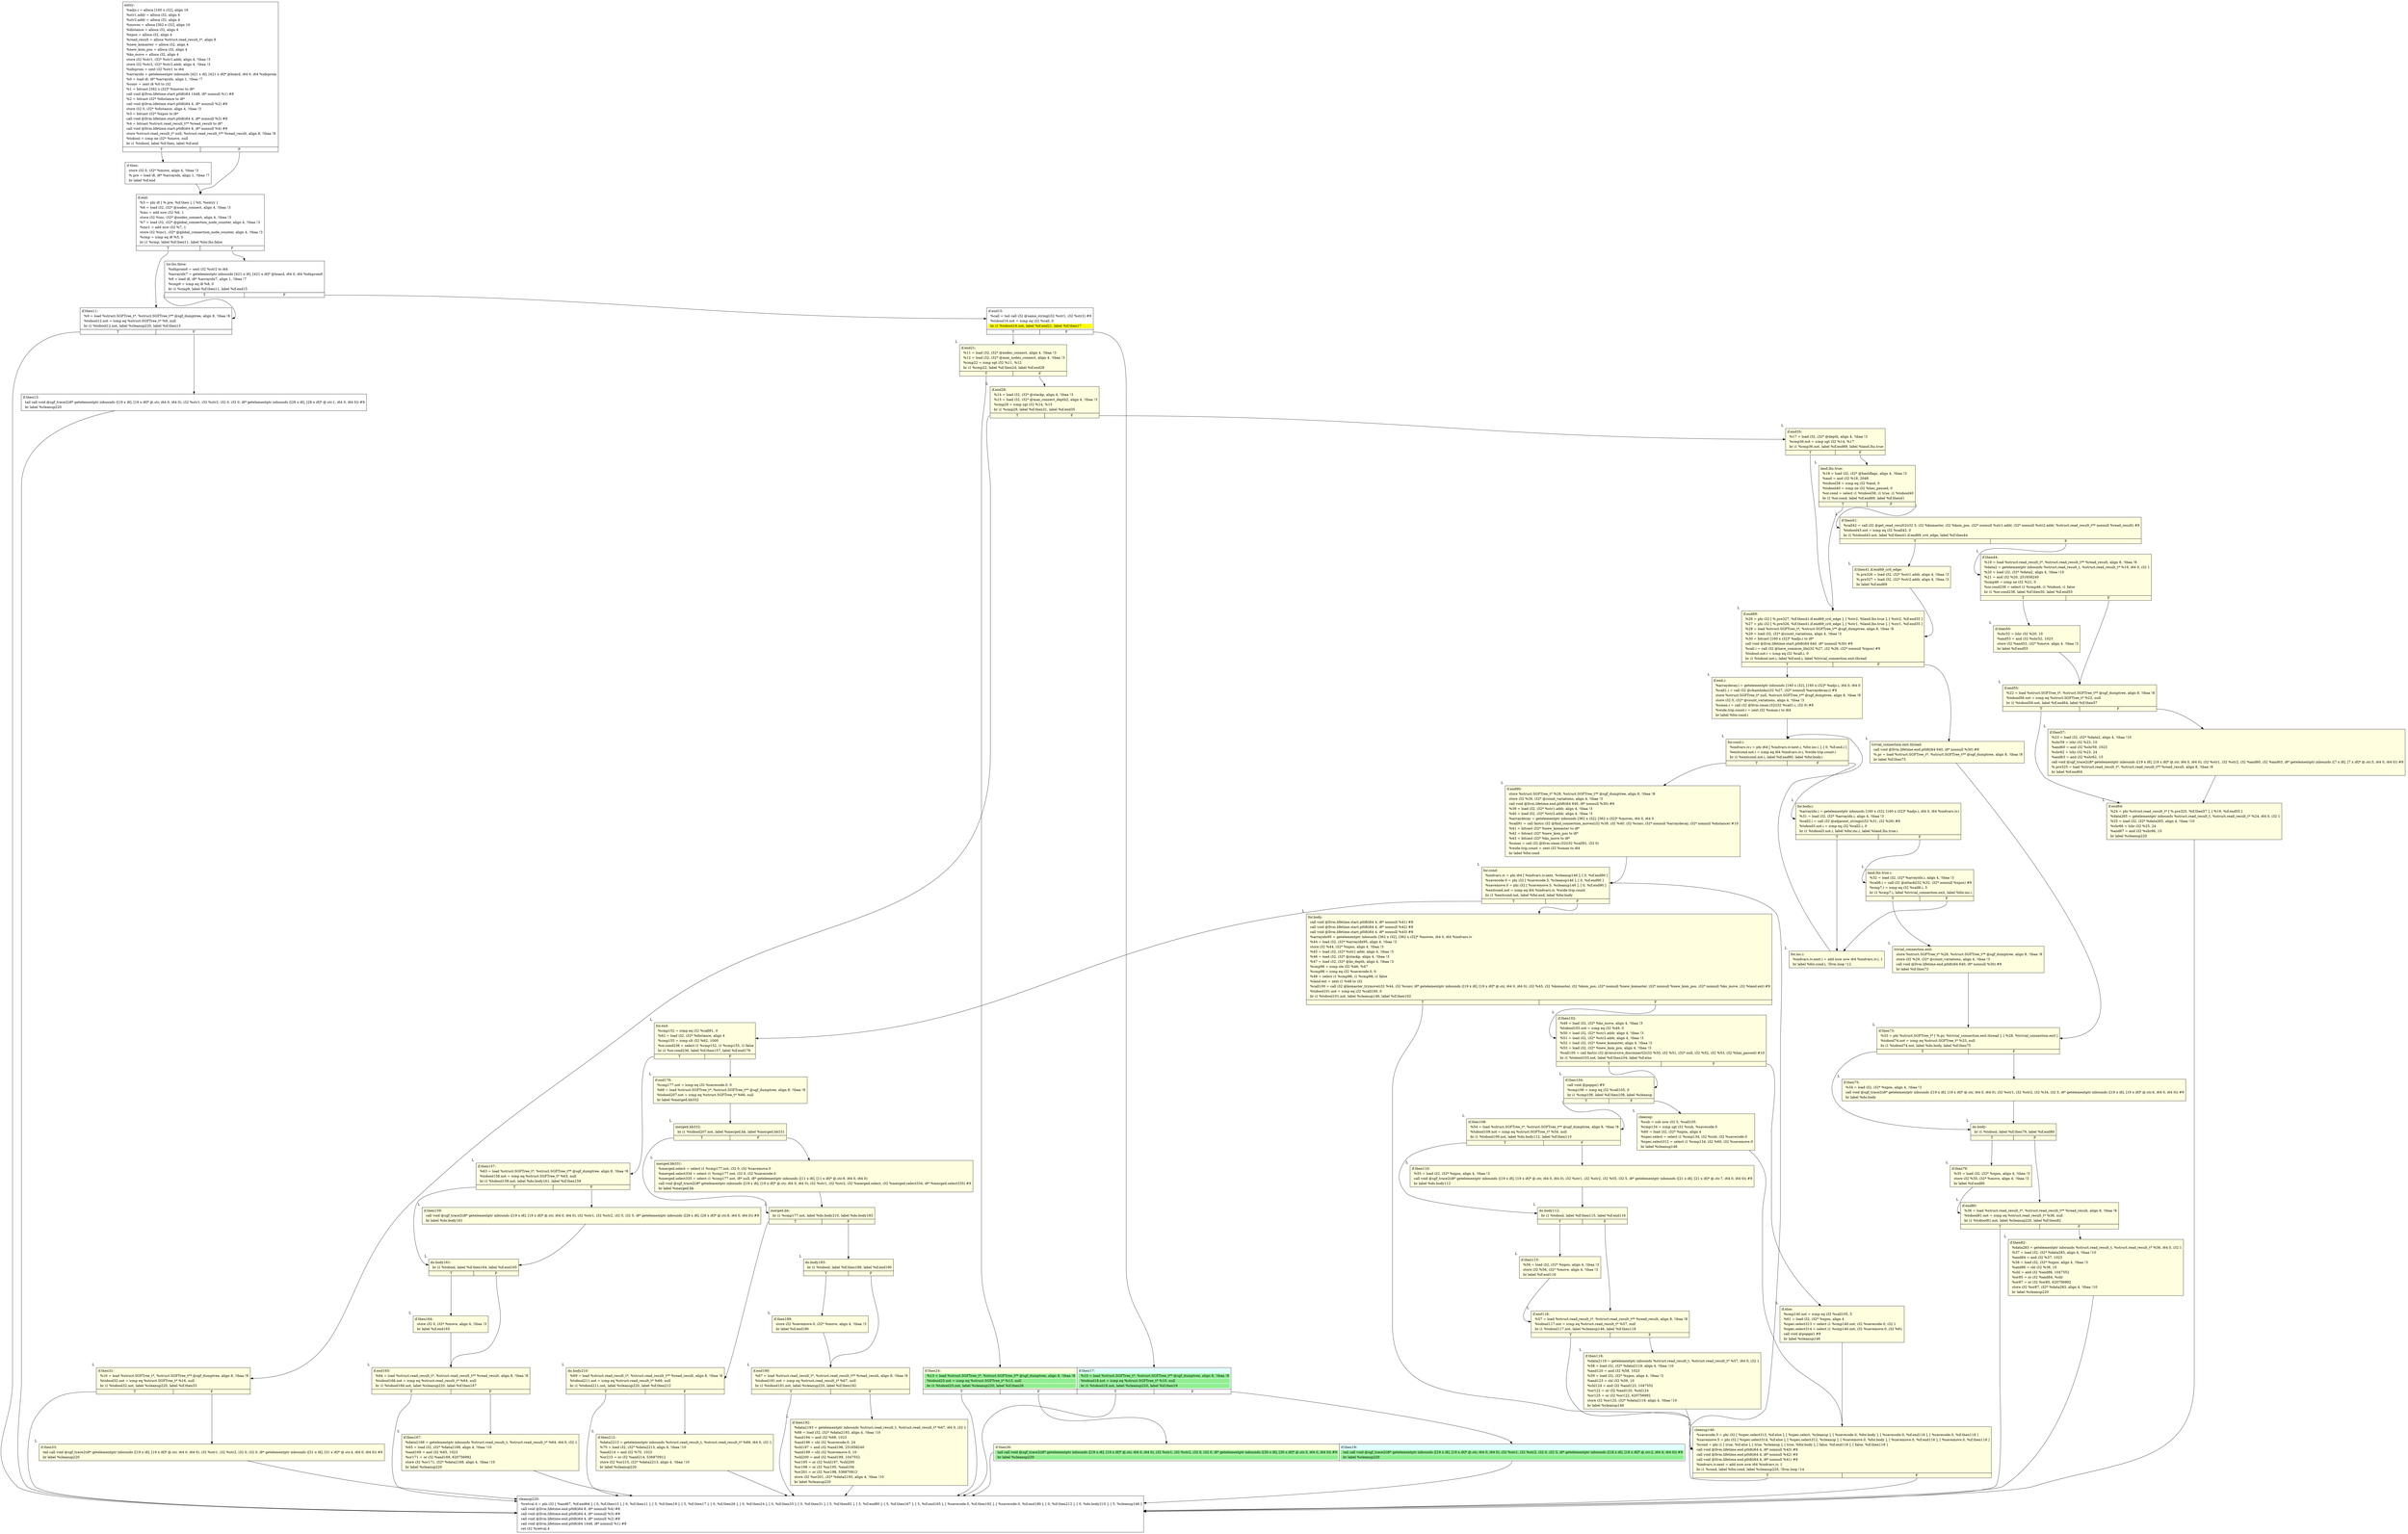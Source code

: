 digraph {
m_bb0 [shape = none, label  = <<table border="0" cellspacing="0">
<tr><td port="f1" border="1" colspan="2"><table bgcolor="LightYellow" border="0">
<tr><td align="left">if.then24:</td></tr>
<tr><td bgcolor="lightgreen" align="left">  %13 = load %struct.SGFTree_t*, %struct.SGFTree_t** @sgf_dumptree, align 8, !tbaa !8</td></tr>
<tr><td bgcolor="lightgreen" align="left">  %tobool25.not = icmp eq %struct.SGFTree_t* %13, null</td></tr>
<tr><td bgcolor="lightgreen" align="left">  br i1 %tobool25.not, label %cleanup220, label %if.then26</td></tr>
</table>
</td>
<td port="f2" border="1" colspan="2"><table bgcolor="LightCyan" border="0">
<tr><td align="left">if.then17:</td></tr>
<tr><td bgcolor="lightgreen" align="left">  %10 = load %struct.SGFTree_t*, %struct.SGFTree_t** @sgf_dumptree, align 8, !tbaa !8</td></tr>
<tr><td bgcolor="lightgreen" align="left">  %tobool18.not = icmp eq %struct.SGFTree_t* %10, null</td></tr>
<tr><td bgcolor="lightgreen" align="left">  br i1 %tobool18.not, label %cleanup220, label %if.then19</td></tr>
</table>
</td></tr>
<tr><td border="1" port="f1T">T</td><td border="1" port="f1F">F</td>
<td border="1" port="f2T">T</td><td border="1" port="f2F">F</td>
</tr>
</table>> ]
m_bb1 [shape = none, label  = <<table border="0" cellspacing="0">
<tr><td port="f1" border="1" colspan="2"><table bgcolor="LightYellow" border="0">
<tr><td align="left">if.then26:</td></tr>
<tr><td bgcolor="lightgreen" align="left">  tail call void @sgf_trace2(i8* getelementptr inbounds ([19 x i8], [19 x i8]* @.str, i64 0, i64 0), i32 %str1, i32 %str2, i32 0, i32 0, i8* getelementptr inbounds ([30 x i8], [30 x i8]* @.str.3, i64 0, i64 0)) #9</td></tr>
<tr><td bgcolor="lightgreen" align="left">  br label %cleanup220</td></tr>
</table>
</td>
<td port="f2" border="1" colspan="2"><table bgcolor="LightCyan" border="0">
<tr><td align="left">if.then19:</td></tr>
<tr><td bgcolor="lightgreen" align="left">  tail call void @sgf_trace2(i8* getelementptr inbounds ([19 x i8], [19 x i8]* @.str, i64 0, i64 0), i32 %str1, i32 %str2, i32 0, i32 5, i8* getelementptr inbounds ([18 x i8], [18 x i8]* @.str.2, i64 0, i64 0)) #9</td></tr>
<tr><td bgcolor="lightgreen" align="left">  br label %cleanup220</td></tr>
</table>
</td></tr>
</table>> ]
f_bb0 [shape = none, label  = <<table  border="0" cellspacing="0">
<tr><td port="f" border="1" colspan="2"><table border="0">
<tr><td align="left">entry:</td></tr>
<tr><td align="left">  %adjs.i = alloca [160 x i32], align 16</td></tr>
<tr><td align="left">  %str1.addr = alloca i32, align 4</td></tr>
<tr><td align="left">  %str2.addr = alloca i32, align 4</td></tr>
<tr><td align="left">  %moves = alloca [362 x i32], align 16</td></tr>
<tr><td align="left">  %distance = alloca i32, align 4</td></tr>
<tr><td align="left">  %xpos = alloca i32, align 4</td></tr>
<tr><td align="left">  %read_result = alloca %struct.read_result_t*, align 8</td></tr>
<tr><td align="left">  %new_komaster = alloca i32, align 4</td></tr>
<tr><td align="left">  %new_kom_pos = alloca i32, align 4</td></tr>
<tr><td align="left">  %ko_move = alloca i32, align 4</td></tr>
<tr><td align="left">  store i32 %str1, i32* %str1.addr, align 4, !tbaa !3</td></tr>
<tr><td align="left">  store i32 %str2, i32* %str2.addr, align 4, !tbaa !3</td></tr>
<tr><td align="left">  %idxprom = sext i32 %str1 to i64</td></tr>
<tr><td align="left">  %arrayidx = getelementptr inbounds [421 x i8], [421 x i8]* @board, i64 0, i64 %idxprom</td></tr>
<tr><td align="left">  %0 = load i8, i8* %arrayidx, align 1, !tbaa !7</td></tr>
<tr><td align="left">  %conv = zext i8 %0 to i32</td></tr>
<tr><td align="left">  %1 = bitcast [362 x i32]* %moves to i8*</td></tr>
<tr><td align="left">  call void @llvm.lifetime.start.p0i8(i64 1448, i8* nonnull %1) #8</td></tr>
<tr><td align="left">  %2 = bitcast i32* %distance to i8*</td></tr>
<tr><td align="left">  call void @llvm.lifetime.start.p0i8(i64 4, i8* nonnull %2) #8</td></tr>
<tr><td align="left">  store i32 0, i32* %distance, align 4, !tbaa !3</td></tr>
<tr><td align="left">  %3 = bitcast i32* %xpos to i8*</td></tr>
<tr><td align="left">  call void @llvm.lifetime.start.p0i8(i64 4, i8* nonnull %3) #8</td></tr>
<tr><td align="left">  %4 = bitcast %struct.read_result_t** %read_result to i8*</td></tr>
<tr><td align="left">  call void @llvm.lifetime.start.p0i8(i64 8, i8* nonnull %4) #8</td></tr>
<tr><td align="left">  store %struct.read_result_t* null, %struct.read_result_t** %read_result, align 8, !tbaa !8</td></tr>
<tr><td align="left">  %tobool = icmp ne i32* %move, null</td></tr>
<tr><td align="left">  br i1 %tobool, label %if.then, label %if.end</td></tr>
</table>
</td></tr>
<tr><td border="1" port="fT">T</td><td border="1" port="fF">F</td></tr>
</table>> ]
f_bb1 [shape = none, label  = <<table  border="0" cellspacing="0">
<tr><td port="f" border="1"><table border="0">
<tr><td align="left">if.then:</td></tr>
<tr><td align="left">  store i32 0, i32* %move, align 4, !tbaa !3</td></tr>
<tr><td align="left">  %.pre = load i8, i8* %arrayidx, align 1, !tbaa !7</td></tr>
<tr><td align="left">  br label %if.end</td></tr>
</table>
</td></tr>
</table>> ]
f_bb2 [shape = none, label  = <<table  border="0" cellspacing="0">
<tr><td port="f" border="1" colspan="2"><table border="0">
<tr><td align="left">if.end:</td></tr>
<tr><td align="left">  %5 = phi i8 [ %.pre, %if.then ], [ %0, %entry ]</td></tr>
<tr><td align="left">  %6 = load i32, i32* @nodes_connect, align 4, !tbaa !3</td></tr>
<tr><td align="left">  %inc = add nsw i32 %6, 1</td></tr>
<tr><td align="left">  store i32 %inc, i32* @nodes_connect, align 4, !tbaa !3</td></tr>
<tr><td align="left">  %7 = load i32, i32* @global_connection_node_counter, align 4, !tbaa !3</td></tr>
<tr><td align="left">  %inc1 = add nsw i32 %7, 1</td></tr>
<tr><td align="left">  store i32 %inc1, i32* @global_connection_node_counter, align 4, !tbaa !3</td></tr>
<tr><td align="left">  %cmp = icmp eq i8 %5, 0</td></tr>
<tr><td align="left">  br i1 %cmp, label %if.then11, label %lor.lhs.false</td></tr>
</table>
</td></tr>
<tr><td border="1" port="fT">T</td><td border="1" port="fF">F</td></tr>
</table>> ]
f_bb3 [shape = none, label  = <<table  border="0" cellspacing="0">
<tr><td port="f" border="1" colspan="2"><table border="0">
<tr><td align="left">lor.lhs.false:</td></tr>
<tr><td align="left">  %idxprom6 = sext i32 %str2 to i64</td></tr>
<tr><td align="left">  %arrayidx7 = getelementptr inbounds [421 x i8], [421 x i8]* @board, i64 0, i64 %idxprom6</td></tr>
<tr><td align="left">  %8 = load i8, i8* %arrayidx7, align 1, !tbaa !7</td></tr>
<tr><td align="left">  %cmp9 = icmp eq i8 %8, 0</td></tr>
<tr><td align="left">  br i1 %cmp9, label %if.then11, label %if.end15</td></tr>
</table>
</td></tr>
<tr><td border="1" port="fT">T</td><td border="1" port="fF">F</td></tr>
</table>> ]
f_bb4 [shape = none, label  = <<table  border="0" cellspacing="0">
<tr><td port="f" border="1" colspan="2"><table border="0">
<tr><td align="left">if.then11:</td></tr>
<tr><td align="left">  %9 = load %struct.SGFTree_t*, %struct.SGFTree_t** @sgf_dumptree, align 8, !tbaa !8</td></tr>
<tr><td align="left">  %tobool12.not = icmp eq %struct.SGFTree_t* %9, null</td></tr>
<tr><td align="left">  br i1 %tobool12.not, label %cleanup220, label %if.then13</td></tr>
</table>
</td></tr>
<tr><td border="1" port="fT">T</td><td border="1" port="fF">F</td></tr>
</table>> ]
f_bb5 [shape = none, label  = <<table  border="0" cellspacing="0">
<tr><td port="f" border="1"><table border="0">
<tr><td align="left">if.then13:</td></tr>
<tr><td align="left">  tail call void @sgf_trace2(i8* getelementptr inbounds ([19 x i8], [19 x i8]* @.str, i64 0, i64 0), i32 %str1, i32 %str2, i32 0, i32 0, i8* getelementptr inbounds ([28 x i8], [28 x i8]* @.str.1, i64 0, i64 0)) #9</td></tr>
<tr><td align="left">  br label %cleanup220</td></tr>
</table>
</td></tr>
</table>> ]
f_bb6 [shape = none, label  = <<table  border="0" cellspacing="0">
<tr><td port="f" border="1" colspan="2"><table border="0">
<tr><td align="left">if.end15:</td></tr>
<tr><td align="left">  %call = tail call i32 @same_string(i32 %str1, i32 %str2) #9</td></tr>
<tr><td align="left">  %tobool16.not = icmp eq i32 %call, 0</td></tr>
<tr><td bgcolor="yellow" align="left">  br i1 %tobool16.not, label %if.end21, label %if.then17</td></tr>
</table>
</td></tr>
<tr><td border="1" port="fT">T</td><td border="1" port="fF">F</td></tr>
</table>> ]
f_bb7 [shape = none,  xlabel="L", label  = <<table  bgcolor="LightYellow"  border="0" cellspacing="0">
<tr><td port="f" border="1" colspan="2"><table border="0">
<tr><td align="left">if.end21:</td></tr>
<tr><td align="left">  %11 = load i32, i32* @nodes_connect, align 4, !tbaa !3</td></tr>
<tr><td align="left">  %12 = load i32, i32* @max_nodes_connect, align 4, !tbaa !3</td></tr>
<tr><td align="left">  %cmp22 = icmp sgt i32 %11, %12</td></tr>
<tr><td align="left">  br i1 %cmp22, label %if.then24, label %if.end28</td></tr>
</table>
</td></tr>
<tr><td border="1" port="fT">T</td><td border="1" port="fF">F</td></tr>
</table>> ]
f_bb8 [shape = none,  xlabel="L", label  = <<table  bgcolor="LightYellow"  border="0" cellspacing="0">
<tr><td port="f" border="1" colspan="2"><table border="0">
<tr><td align="left">if.end28:</td></tr>
<tr><td align="left">  %14 = load i32, i32* @stackp, align 4, !tbaa !3</td></tr>
<tr><td align="left">  %15 = load i32, i32* @max_connect_depth2, align 4, !tbaa !3</td></tr>
<tr><td align="left">  %cmp29 = icmp sgt i32 %14, %15</td></tr>
<tr><td align="left">  br i1 %cmp29, label %if.then31, label %if.end35</td></tr>
</table>
</td></tr>
<tr><td border="1" port="fT">T</td><td border="1" port="fF">F</td></tr>
</table>> ]
f_bb9 [shape = none,  xlabel="L", label  = <<table  bgcolor="LightYellow"  border="0" cellspacing="0">
<tr><td port="f" border="1" colspan="2"><table border="0">
<tr><td align="left">if.then31:</td></tr>
<tr><td align="left">  %16 = load %struct.SGFTree_t*, %struct.SGFTree_t** @sgf_dumptree, align 8, !tbaa !8</td></tr>
<tr><td align="left">  %tobool32.not = icmp eq %struct.SGFTree_t* %16, null</td></tr>
<tr><td align="left">  br i1 %tobool32.not, label %cleanup220, label %if.then33</td></tr>
</table>
</td></tr>
<tr><td border="1" port="fT">T</td><td border="1" port="fF">F</td></tr>
</table>> ]
f_bb10 [shape = none,  xlabel="L", label  = <<table  bgcolor="LightYellow"  border="0" cellspacing="0">
<tr><td port="f" border="1"><table border="0">
<tr><td align="left">if.then33:</td></tr>
<tr><td align="left">  tail call void @sgf_trace2(i8* getelementptr inbounds ([19 x i8], [19 x i8]* @.str, i64 0, i64 0), i32 %str1, i32 %str2, i32 0, i32 0, i8* getelementptr inbounds ([31 x i8], [31 x i8]* @.str.4, i64 0, i64 0)) #9</td></tr>
<tr><td align="left">  br label %cleanup220</td></tr>
</table>
</td></tr>
</table>> ]
f_bb11 [shape = none,  xlabel="L", label  = <<table  bgcolor="LightYellow"  border="0" cellspacing="0">
<tr><td port="f" border="1" colspan="2"><table border="0">
<tr><td align="left">if.end35:</td></tr>
<tr><td align="left">  %17 = load i32, i32* @depth, align 4, !tbaa !3</td></tr>
<tr><td align="left">  %cmp36.not = icmp sgt i32 %14, %17</td></tr>
<tr><td align="left">  br i1 %cmp36.not, label %if.end69, label %land.lhs.true</td></tr>
</table>
</td></tr>
<tr><td border="1" port="fT">T</td><td border="1" port="fF">F</td></tr>
</table>> ]
f_bb12 [shape = none,  xlabel="L", label  = <<table  bgcolor="LightYellow"  border="0" cellspacing="0">
<tr><td port="f" border="1" colspan="2"><table border="0">
<tr><td align="left">land.lhs.true:</td></tr>
<tr><td align="left">  %18 = load i32, i32* @hashflags, align 4, !tbaa !3</td></tr>
<tr><td align="left">  %and = and i32 %18, 2048</td></tr>
<tr><td align="left">  %tobool38 = icmp eq i32 %and, 0</td></tr>
<tr><td align="left">  %tobool40 = icmp ne i32 %has_passed, 0</td></tr>
<tr><td align="left">  %or.cond = select i1 %tobool38, i1 true, i1 %tobool40</td></tr>
<tr><td align="left">  br i1 %or.cond, label %if.end69, label %if.then41</td></tr>
</table>
</td></tr>
<tr><td border="1" port="fT">T</td><td border="1" port="fF">F</td></tr>
</table>> ]
f_bb13 [shape = none,  xlabel="L", label  = <<table  bgcolor="LightYellow"  border="0" cellspacing="0">
<tr><td port="f" border="1" colspan="2"><table border="0">
<tr><td align="left">if.then41:</td></tr>
<tr><td align="left">  %call42 = call i32 @get_read_result2(i32 5, i32 %komaster, i32 %kom_pos, i32* nonnull %str1.addr, i32* nonnull %str2.addr, %struct.read_result_t** nonnull %read_result) #9</td></tr>
<tr><td align="left">  %tobool43.not = icmp eq i32 %call42, 0</td></tr>
<tr><td align="left">  br i1 %tobool43.not, label %if.then41.if.end69_crit_edge, label %if.then44</td></tr>
</table>
</td></tr>
<tr><td border="1" port="fT">T</td><td border="1" port="fF">F</td></tr>
</table>> ]
f_bb14 [shape = none,  xlabel="L", label  = <<table  bgcolor="LightYellow"  border="0" cellspacing="0">
<tr><td port="f" border="1"><table border="0">
<tr><td align="left">if.then41.if.end69_crit_edge:</td></tr>
<tr><td align="left">  %.pre326 = load i32, i32* %str1.addr, align 4, !tbaa !3</td></tr>
<tr><td align="left">  %.pre327 = load i32, i32* %str2.addr, align 4, !tbaa !3</td></tr>
<tr><td align="left">  br label %if.end69</td></tr>
</table>
</td></tr>
</table>> ]
f_bb15 [shape = none,  xlabel="L", label  = <<table  bgcolor="LightYellow"  border="0" cellspacing="0">
<tr><td port="f" border="1" colspan="2"><table border="0">
<tr><td align="left">if.then44:</td></tr>
<tr><td align="left">  %19 = load %struct.read_result_t*, %struct.read_result_t** %read_result, align 8, !tbaa !8</td></tr>
<tr><td align="left">  %data2 = getelementptr inbounds %struct.read_result_t, %struct.read_result_t* %19, i64 0, i32 1</td></tr>
<tr><td align="left">  %20 = load i32, i32* %data2, align 4, !tbaa !10</td></tr>
<tr><td align="left">  %21 = and i32 %20, 251658240</td></tr>
<tr><td align="left">  %cmp46 = icmp ne i32 %21, 0</td></tr>
<tr><td align="left">  %or.cond238 = select i1 %cmp46, i1 %tobool, i1 false</td></tr>
<tr><td align="left">  br i1 %or.cond238, label %if.then50, label %if.end55</td></tr>
</table>
</td></tr>
<tr><td border="1" port="fT">T</td><td border="1" port="fF">F</td></tr>
</table>> ]
f_bb16 [shape = none,  xlabel="L", label  = <<table  bgcolor="LightYellow"  border="0" cellspacing="0">
<tr><td port="f" border="1"><table border="0">
<tr><td align="left">if.then50:</td></tr>
<tr><td align="left">  %shr52 = lshr i32 %20, 10</td></tr>
<tr><td align="left">  %and53 = and i32 %shr52, 1023</td></tr>
<tr><td align="left">  store i32 %and53, i32* %move, align 4, !tbaa !3</td></tr>
<tr><td align="left">  br label %if.end55</td></tr>
</table>
</td></tr>
</table>> ]
f_bb17 [shape = none,  xlabel="L", label  = <<table  bgcolor="LightYellow"  border="0" cellspacing="0">
<tr><td port="f" border="1" colspan="2"><table border="0">
<tr><td align="left">if.end55:</td></tr>
<tr><td align="left">  %22 = load %struct.SGFTree_t*, %struct.SGFTree_t** @sgf_dumptree, align 8, !tbaa !8</td></tr>
<tr><td align="left">  %tobool56.not = icmp eq %struct.SGFTree_t* %22, null</td></tr>
<tr><td align="left">  br i1 %tobool56.not, label %if.end64, label %if.then57</td></tr>
</table>
</td></tr>
<tr><td border="1" port="fT">T</td><td border="1" port="fF">F</td></tr>
</table>> ]
f_bb18 [shape = none,  xlabel="L", label  = <<table  bgcolor="LightYellow"  border="0" cellspacing="0">
<tr><td port="f" border="1"><table border="0">
<tr><td align="left">if.then57:</td></tr>
<tr><td align="left">  %23 = load i32, i32* %data2, align 4, !tbaa !10</td></tr>
<tr><td align="left">  %shr59 = lshr i32 %23, 10</td></tr>
<tr><td align="left">  %and60 = and i32 %shr59, 1023</td></tr>
<tr><td align="left">  %shr62 = lshr i32 %23, 24</td></tr>
<tr><td align="left">  %and63 = and i32 %shr62, 15</td></tr>
<tr><td align="left">  call void @sgf_trace2(i8* getelementptr inbounds ([19 x i8], [19 x i8]* @.str, i64 0, i64 0), i32 %str1, i32 %str2, i32 %and60, i32 %and63, i8* getelementptr inbounds ([7 x i8], [7 x i8]* @.str.5, i64 0, i64 0)) #9</td></tr>
<tr><td align="left">  %.pre325 = load %struct.read_result_t*, %struct.read_result_t** %read_result, align 8, !tbaa !8</td></tr>
<tr><td align="left">  br label %if.end64</td></tr>
</table>
</td></tr>
</table>> ]
f_bb19 [shape = none,  xlabel="L", label  = <<table  bgcolor="LightYellow"  border="0" cellspacing="0">
<tr><td port="f" border="1"><table border="0">
<tr><td align="left">if.end64:</td></tr>
<tr><td align="left">  %24 = phi %struct.read_result_t* [ %.pre325, %if.then57 ], [ %19, %if.end55 ]</td></tr>
<tr><td align="left">  %data265 = getelementptr inbounds %struct.read_result_t, %struct.read_result_t* %24, i64 0, i32 1</td></tr>
<tr><td align="left">  %25 = load i32, i32* %data265, align 4, !tbaa !10</td></tr>
<tr><td align="left">  %shr66 = lshr i32 %25, 24</td></tr>
<tr><td align="left">  %and67 = and i32 %shr66, 15</td></tr>
<tr><td align="left">  br label %cleanup220</td></tr>
</table>
</td></tr>
</table>> ]
f_bb20 [shape = none,  xlabel="L", label  = <<table  bgcolor="LightYellow"  border="0" cellspacing="0">
<tr><td port="f" border="1" colspan="2"><table border="0">
<tr><td align="left">if.end69:</td></tr>
<tr><td align="left">  %26 = phi i32 [ %.pre327, %if.then41.if.end69_crit_edge ], [ %str2, %land.lhs.true ], [ %str2, %if.end35 ]</td></tr>
<tr><td align="left">  %27 = phi i32 [ %.pre326, %if.then41.if.end69_crit_edge ], [ %str1, %land.lhs.true ], [ %str1, %if.end35 ]</td></tr>
<tr><td align="left">  %28 = load %struct.SGFTree_t*, %struct.SGFTree_t** @sgf_dumptree, align 8, !tbaa !8</td></tr>
<tr><td align="left">  %29 = load i32, i32* @count_variations, align 4, !tbaa !3</td></tr>
<tr><td align="left">  %30 = bitcast [160 x i32]* %adjs.i to i8*</td></tr>
<tr><td align="left">  call void @llvm.lifetime.start.p0i8(i64 640, i8* nonnull %30) #8</td></tr>
<tr><td align="left">  %call.i = call i32 @have_common_lib(i32 %27, i32 %26, i32* nonnull %xpos) #9</td></tr>
<tr><td align="left">  %tobool.not.i = icmp eq i32 %call.i, 0</td></tr>
<tr><td align="left">  br i1 %tobool.not.i, label %if.end.i, label %trivial_connection.exit.thread</td></tr>
</table>
</td></tr>
<tr><td border="1" port="fT">T</td><td border="1" port="fF">F</td></tr>
</table>> ]
f_bb21 [shape = none,  xlabel="L", label  = <<table  bgcolor="LightYellow"  border="0" cellspacing="0">
<tr><td port="f" border="1"><table border="0">
<tr><td align="left">trivial_connection.exit.thread:</td></tr>
<tr><td align="left">  call void @llvm.lifetime.end.p0i8(i64 640, i8* nonnull %30) #8</td></tr>
<tr><td align="left">  %.pr = load %struct.SGFTree_t*, %struct.SGFTree_t** @sgf_dumptree, align 8, !tbaa !8</td></tr>
<tr><td align="left">  br label %if.then73</td></tr>
</table>
</td></tr>
</table>> ]
f_bb22 [shape = none,  xlabel="L", label  = <<table  bgcolor="LightYellow"  border="0" cellspacing="0">
<tr><td port="f" border="1"><table border="0">
<tr><td align="left">if.end.i:</td></tr>
<tr><td align="left">  %arraydecay.i = getelementptr inbounds [160 x i32], [160 x i32]* %adjs.i, i64 0, i64 0</td></tr>
<tr><td align="left">  %call1.i = call i32 @chainlinks(i32 %27, i32* nonnull %arraydecay.i) #9</td></tr>
<tr><td align="left">  store %struct.SGFTree_t* null, %struct.SGFTree_t** @sgf_dumptree, align 8, !tbaa !8</td></tr>
<tr><td align="left">  store i32 0, i32* @count_variations, align 4, !tbaa !3</td></tr>
<tr><td align="left">  %smax.i = call i32 @llvm.smax.i32(i32 %call1.i, i32 0) #8</td></tr>
<tr><td align="left">  %wide.trip.count.i = zext i32 %smax.i to i64</td></tr>
<tr><td align="left">  br label %for.cond.i</td></tr>
</table>
</td></tr>
</table>> ]
f_bb23 [shape = none,  xlabel="L", label  = <<table  bgcolor="LightYellow"  border="0" cellspacing="0">
<tr><td port="f" border="1" colspan="2"><table border="0">
<tr><td align="left">for.cond.i:</td></tr>
<tr><td align="left">  %indvars.iv.i = phi i64 [ %indvars.iv.next.i, %for.inc.i ], [ 0, %if.end.i ]</td></tr>
<tr><td align="left">  %exitcond.not.i = icmp eq i64 %indvars.iv.i, %wide.trip.count.i</td></tr>
<tr><td align="left">  br i1 %exitcond.not.i, label %if.end90, label %for.body.i</td></tr>
</table>
</td></tr>
<tr><td border="1" port="fT">T</td><td border="1" port="fF">F</td></tr>
</table>> ]
f_bb24 [shape = none,  xlabel="L", label  = <<table  bgcolor="LightYellow"  border="0" cellspacing="0">
<tr><td port="f" border="1" colspan="2"><table border="0">
<tr><td align="left">for.body.i:</td></tr>
<tr><td align="left">  %arrayidx.i = getelementptr inbounds [160 x i32], [160 x i32]* %adjs.i, i64 0, i64 %indvars.iv.i</td></tr>
<tr><td align="left">  %31 = load i32, i32* %arrayidx.i, align 4, !tbaa !3</td></tr>
<tr><td align="left">  %call2.i = call i32 @adjacent_strings(i32 %31, i32 %26) #9</td></tr>
<tr><td align="left">  %tobool3.not.i = icmp eq i32 %call2.i, 0</td></tr>
<tr><td align="left">  br i1 %tobool3.not.i, label %for.inc.i, label %land.lhs.true.i</td></tr>
</table>
</td></tr>
<tr><td border="1" port="fT">T</td><td border="1" port="fF">F</td></tr>
</table>> ]
f_bb25 [shape = none,  xlabel="L", label  = <<table  bgcolor="LightYellow"  border="0" cellspacing="0">
<tr><td port="f" border="1" colspan="2"><table border="0">
<tr><td align="left">land.lhs.true.i:</td></tr>
<tr><td align="left">  %32 = load i32, i32* %arrayidx.i, align 4, !tbaa !3</td></tr>
<tr><td align="left">  %call6.i = call i32 @attack(i32 %32, i32* nonnull %xpos) #9</td></tr>
<tr><td align="left">  %cmp7.i = icmp eq i32 %call6.i, 5</td></tr>
<tr><td align="left">  br i1 %cmp7.i, label %trivial_connection.exit, label %for.inc.i</td></tr>
</table>
</td></tr>
<tr><td border="1" port="fT">T</td><td border="1" port="fF">F</td></tr>
</table>> ]
f_bb26 [shape = none,  xlabel="L", label  = <<table  bgcolor="LightYellow"  border="0" cellspacing="0">
<tr><td port="f" border="1"><table border="0">
<tr><td align="left">for.inc.i:</td></tr>
<tr><td align="left">  %indvars.iv.next.i = add nuw nsw i64 %indvars.iv.i, 1</td></tr>
<tr><td align="left">  br label %for.cond.i, !llvm.loop !12</td></tr>
</table>
</td></tr>
</table>> ]
f_bb27 [shape = none,  xlabel="L", label  = <<table  bgcolor="LightYellow"  border="0" cellspacing="0">
<tr><td port="f" border="1"><table border="0">
<tr><td align="left">trivial_connection.exit:</td></tr>
<tr><td align="left">  store %struct.SGFTree_t* %28, %struct.SGFTree_t** @sgf_dumptree, align 8, !tbaa !8</td></tr>
<tr><td align="left">  store i32 %29, i32* @count_variations, align 4, !tbaa !3</td></tr>
<tr><td align="left">  call void @llvm.lifetime.end.p0i8(i64 640, i8* nonnull %30) #8</td></tr>
<tr><td align="left">  br label %if.then73</td></tr>
</table>
</td></tr>
</table>> ]
f_bb28 [shape = none,  xlabel="L", label  = <<table  bgcolor="LightYellow"  border="0" cellspacing="0">
<tr><td port="f" border="1" colspan="2"><table border="0">
<tr><td align="left">if.then73:</td></tr>
<tr><td align="left">  %33 = phi %struct.SGFTree_t* [ %.pr, %trivial_connection.exit.thread ], [ %28, %trivial_connection.exit ]</td></tr>
<tr><td align="left">  %tobool74.not = icmp eq %struct.SGFTree_t* %33, null</td></tr>
<tr><td align="left">  br i1 %tobool74.not, label %do.body, label %if.then75</td></tr>
</table>
</td></tr>
<tr><td border="1" port="fT">T</td><td border="1" port="fF">F</td></tr>
</table>> ]
f_bb29 [shape = none,  xlabel="L", label  = <<table  bgcolor="LightYellow"  border="0" cellspacing="0">
<tr><td port="f" border="1"><table border="0">
<tr><td align="left">if.then75:</td></tr>
<tr><td align="left">  %34 = load i32, i32* %xpos, align 4, !tbaa !3</td></tr>
<tr><td align="left">  call void @sgf_trace2(i8* getelementptr inbounds ([19 x i8], [19 x i8]* @.str, i64 0, i64 0), i32 %str1, i32 %str2, i32 %34, i32 5, i8* getelementptr inbounds ([19 x i8], [19 x i8]* @.str.6, i64 0, i64 0)) #9</td></tr>
<tr><td align="left">  br label %do.body</td></tr>
</table>
</td></tr>
</table>> ]
f_bb30 [shape = none,  xlabel="L", label  = <<table  bgcolor="LightYellow"  border="0" cellspacing="0">
<tr><td port="f" border="1" colspan="2"><table border="0">
<tr><td align="left">do.body:</td></tr>
<tr><td align="left">  br i1 %tobool, label %if.then79, label %if.end80</td></tr>
</table>
</td></tr>
<tr><td border="1" port="fT">T</td><td border="1" port="fF">F</td></tr>
</table>> ]
f_bb31 [shape = none,  xlabel="L", label  = <<table  bgcolor="LightYellow"  border="0" cellspacing="0">
<tr><td port="f" border="1"><table border="0">
<tr><td align="left">if.then79:</td></tr>
<tr><td align="left">  %35 = load i32, i32* %xpos, align 4, !tbaa !3</td></tr>
<tr><td align="left">  store i32 %35, i32* %move, align 4, !tbaa !3</td></tr>
<tr><td align="left">  br label %if.end80</td></tr>
</table>
</td></tr>
</table>> ]
f_bb32 [shape = none,  xlabel="L", label  = <<table  bgcolor="LightYellow"  border="0" cellspacing="0">
<tr><td port="f" border="1" colspan="2"><table border="0">
<tr><td align="left">if.end80:</td></tr>
<tr><td align="left">  %36 = load %struct.read_result_t*, %struct.read_result_t** %read_result, align 8, !tbaa !8</td></tr>
<tr><td align="left">  %tobool81.not = icmp eq %struct.read_result_t* %36, null</td></tr>
<tr><td align="left">  br i1 %tobool81.not, label %cleanup220, label %if.then82</td></tr>
</table>
</td></tr>
<tr><td border="1" port="fT">T</td><td border="1" port="fF">F</td></tr>
</table>> ]
f_bb33 [shape = none,  xlabel="L", label  = <<table  bgcolor="LightYellow"  border="0" cellspacing="0">
<tr><td port="f" border="1"><table border="0">
<tr><td align="left">if.then82:</td></tr>
<tr><td align="left">  %data283 = getelementptr inbounds %struct.read_result_t, %struct.read_result_t* %36, i64 0, i32 1</td></tr>
<tr><td align="left">  %37 = load i32, i32* %data283, align 4, !tbaa !10</td></tr>
<tr><td align="left">  %and84 = and i32 %37, 1023</td></tr>
<tr><td align="left">  %38 = load i32, i32* %xpos, align 4, !tbaa !3</td></tr>
<tr><td align="left">  %and86 = shl i32 %38, 10</td></tr>
<tr><td align="left">  %shl = and i32 %and86, 1047552</td></tr>
<tr><td align="left">  %or85 = or i32 %and84, %shl</td></tr>
<tr><td align="left">  %or87 = or i32 %or85, 620756992</td></tr>
<tr><td align="left">  store i32 %or87, i32* %data283, align 4, !tbaa !10</td></tr>
<tr><td align="left">  br label %cleanup220</td></tr>
</table>
</td></tr>
</table>> ]
f_bb34 [shape = none,  xlabel="L", label  = <<table  bgcolor="LightYellow"  border="0" cellspacing="0">
<tr><td port="f" border="1"><table border="0">
<tr><td align="left">if.end90:</td></tr>
<tr><td align="left">  store %struct.SGFTree_t* %28, %struct.SGFTree_t** @sgf_dumptree, align 8, !tbaa !8</td></tr>
<tr><td align="left">  store i32 %29, i32* @count_variations, align 4, !tbaa !3</td></tr>
<tr><td align="left">  call void @llvm.lifetime.end.p0i8(i64 640, i8* nonnull %30) #8</td></tr>
<tr><td align="left">  %39 = load i32, i32* %str1.addr, align 4, !tbaa !3</td></tr>
<tr><td align="left">  %40 = load i32, i32* %str2.addr, align 4, !tbaa !3</td></tr>
<tr><td align="left">  %arraydecay = getelementptr inbounds [362 x i32], [362 x i32]* %moves, i64 0, i64 0</td></tr>
<tr><td align="left">  %call91 = call fastcc i32 @find_connection_moves(i32 %39, i32 %40, i32 %conv, i32* nonnull %arraydecay, i32* nonnull %distance) #10</td></tr>
<tr><td align="left">  %41 = bitcast i32* %new_komaster to i8*</td></tr>
<tr><td align="left">  %42 = bitcast i32* %new_kom_pos to i8*</td></tr>
<tr><td align="left">  %43 = bitcast i32* %ko_move to i8*</td></tr>
<tr><td align="left">  %smax = call i32 @llvm.smax.i32(i32 %call91, i32 0)</td></tr>
<tr><td align="left">  %wide.trip.count = zext i32 %smax to i64</td></tr>
<tr><td align="left">  br label %for.cond</td></tr>
</table>
</td></tr>
</table>> ]
f_bb35 [shape = none,  xlabel="L", label  = <<table  bgcolor="LightYellow"  border="0" cellspacing="0">
<tr><td port="f" border="1" colspan="2"><table border="0">
<tr><td align="left">for.cond:</td></tr>
<tr><td align="left">  %indvars.iv = phi i64 [ %indvars.iv.next, %cleanup146 ], [ 0, %if.end90 ]</td></tr>
<tr><td align="left">  %savecode.0 = phi i32 [ %savecode.5, %cleanup146 ], [ 0, %if.end90 ]</td></tr>
<tr><td align="left">  %savemove.0 = phi i32 [ %savemove.5, %cleanup146 ], [ 0, %if.end90 ]</td></tr>
<tr><td align="left">  %exitcond.not = icmp eq i64 %indvars.iv, %wide.trip.count</td></tr>
<tr><td align="left">  br i1 %exitcond.not, label %for.end, label %for.body</td></tr>
</table>
</td></tr>
<tr><td border="1" port="fT">T</td><td border="1" port="fF">F</td></tr>
</table>> ]
f_bb36 [shape = none,  xlabel="L", label  = <<table  bgcolor="LightYellow"  border="0" cellspacing="0">
<tr><td port="f" border="1" colspan="2"><table border="0">
<tr><td align="left">for.body:</td></tr>
<tr><td align="left">  call void @llvm.lifetime.start.p0i8(i64 4, i8* nonnull %41) #8</td></tr>
<tr><td align="left">  call void @llvm.lifetime.start.p0i8(i64 4, i8* nonnull %42) #8</td></tr>
<tr><td align="left">  call void @llvm.lifetime.start.p0i8(i64 4, i8* nonnull %43) #8</td></tr>
<tr><td align="left">  %arrayidx95 = getelementptr inbounds [362 x i32], [362 x i32]* %moves, i64 0, i64 %indvars.iv</td></tr>
<tr><td align="left">  %44 = load i32, i32* %arrayidx95, align 4, !tbaa !3</td></tr>
<tr><td align="left">  store i32 %44, i32* %xpos, align 4, !tbaa !3</td></tr>
<tr><td align="left">  %45 = load i32, i32* %str1.addr, align 4, !tbaa !3</td></tr>
<tr><td align="left">  %46 = load i32, i32* @stackp, align 4, !tbaa !3</td></tr>
<tr><td align="left">  %47 = load i32, i32* @ko_depth, align 4, !tbaa !3</td></tr>
<tr><td align="left">  %cmp96 = icmp sle i32 %46, %47</td></tr>
<tr><td align="left">  %cmp98 = icmp eq i32 %savecode.0, 0</td></tr>
<tr><td align="left">  %48 = select i1 %cmp96, i1 %cmp98, i1 false</td></tr>
<tr><td align="left">  %land.ext = zext i1 %48 to i32</td></tr>
<tr><td align="left">  %call100 = call i32 @komaster_trymove(i32 %44, i32 %conv, i8* getelementptr inbounds ([19 x i8], [19 x i8]* @.str, i64 0, i64 0), i32 %45, i32 %komaster, i32 %kom_pos, i32* nonnull %new_komaster, i32* nonnull %new_kom_pos, i32* nonnull %ko_move, i32 %land.ext) #9</td></tr>
<tr><td align="left">  %tobool101.not = icmp eq i32 %call100, 0</td></tr>
<tr><td align="left">  br i1 %tobool101.not, label %cleanup146, label %if.then102</td></tr>
</table>
</td></tr>
<tr><td border="1" port="fT">T</td><td border="1" port="fF">F</td></tr>
</table>> ]
f_bb37 [shape = none,  xlabel="L", label  = <<table  bgcolor="LightYellow"  border="0" cellspacing="0">
<tr><td port="f" border="1" colspan="2"><table border="0">
<tr><td align="left">if.then102:</td></tr>
<tr><td align="left">  %49 = load i32, i32* %ko_move, align 4, !tbaa !3</td></tr>
<tr><td align="left">  %tobool103.not = icmp eq i32 %49, 0</td></tr>
<tr><td align="left">  %50 = load i32, i32* %str1.addr, align 4, !tbaa !3</td></tr>
<tr><td align="left">  %51 = load i32, i32* %str2.addr, align 4, !tbaa !3</td></tr>
<tr><td align="left">  %52 = load i32, i32* %new_komaster, align 4, !tbaa !3</td></tr>
<tr><td align="left">  %53 = load i32, i32* %new_kom_pos, align 4, !tbaa !3</td></tr>
<tr><td align="left">  %call105 = call fastcc i32 @recursive_disconnect2(i32 %50, i32 %51, i32* null, i32 %52, i32 %53, i32 %has_passed) #10</td></tr>
<tr><td align="left">  br i1 %tobool103.not, label %if.then104, label %if.else</td></tr>
</table>
</td></tr>
<tr><td border="1" port="fT">T</td><td border="1" port="fF">F</td></tr>
</table>> ]
f_bb38 [shape = none,  xlabel="L", label  = <<table  bgcolor="LightYellow"  border="0" cellspacing="0">
<tr><td port="f" border="1" colspan="2"><table border="0">
<tr><td align="left">if.then104:</td></tr>
<tr><td align="left">  call void @popgo() #9</td></tr>
<tr><td align="left">  %cmp106 = icmp eq i32 %call105, 0</td></tr>
<tr><td align="left">  br i1 %cmp106, label %if.then108, label %cleanup</td></tr>
</table>
</td></tr>
<tr><td border="1" port="fT">T</td><td border="1" port="fF">F</td></tr>
</table>> ]
f_bb39 [shape = none,  xlabel="L", label  = <<table  bgcolor="LightYellow"  border="0" cellspacing="0">
<tr><td port="f" border="1" colspan="2"><table border="0">
<tr><td align="left">if.then108:</td></tr>
<tr><td align="left">  %54 = load %struct.SGFTree_t*, %struct.SGFTree_t** @sgf_dumptree, align 8, !tbaa !8</td></tr>
<tr><td align="left">  %tobool109.not = icmp eq %struct.SGFTree_t* %54, null</td></tr>
<tr><td align="left">  br i1 %tobool109.not, label %do.body112, label %if.then110</td></tr>
</table>
</td></tr>
<tr><td border="1" port="fT">T</td><td border="1" port="fF">F</td></tr>
</table>> ]
f_bb40 [shape = none,  xlabel="L", label  = <<table  bgcolor="LightYellow"  border="0" cellspacing="0">
<tr><td port="f" border="1"><table border="0">
<tr><td align="left">if.then110:</td></tr>
<tr><td align="left">  %55 = load i32, i32* %xpos, align 4, !tbaa !3</td></tr>
<tr><td align="left">  call void @sgf_trace2(i8* getelementptr inbounds ([19 x i8], [19 x i8]* @.str, i64 0, i64 0), i32 %str1, i32 %str2, i32 %55, i32 5, i8* getelementptr inbounds ([21 x i8], [21 x i8]* @.str.7, i64 0, i64 0)) #9</td></tr>
<tr><td align="left">  br label %do.body112</td></tr>
</table>
</td></tr>
</table>> ]
f_bb41 [shape = none,  xlabel="L", label  = <<table  bgcolor="LightYellow"  border="0" cellspacing="0">
<tr><td port="f" border="1" colspan="2"><table border="0">
<tr><td align="left">do.body112:</td></tr>
<tr><td align="left">  br i1 %tobool, label %if.then115, label %if.end116</td></tr>
</table>
</td></tr>
<tr><td border="1" port="fT">T</td><td border="1" port="fF">F</td></tr>
</table>> ]
f_bb42 [shape = none,  xlabel="L", label  = <<table  bgcolor="LightYellow"  border="0" cellspacing="0">
<tr><td port="f" border="1"><table border="0">
<tr><td align="left">if.then115:</td></tr>
<tr><td align="left">  %56 = load i32, i32* %xpos, align 4, !tbaa !3</td></tr>
<tr><td align="left">  store i32 %56, i32* %move, align 4, !tbaa !3</td></tr>
<tr><td align="left">  br label %if.end116</td></tr>
</table>
</td></tr>
</table>> ]
f_bb43 [shape = none,  xlabel="L", label  = <<table  bgcolor="LightYellow"  border="0" cellspacing="0">
<tr><td port="f" border="1" colspan="2"><table border="0">
<tr><td align="left">if.end116:</td></tr>
<tr><td align="left">  %57 = load %struct.read_result_t*, %struct.read_result_t** %read_result, align 8, !tbaa !8</td></tr>
<tr><td align="left">  %tobool117.not = icmp eq %struct.read_result_t* %57, null</td></tr>
<tr><td align="left">  br i1 %tobool117.not, label %cleanup146, label %if.then118</td></tr>
</table>
</td></tr>
<tr><td border="1" port="fT">T</td><td border="1" port="fF">F</td></tr>
</table>> ]
f_bb44 [shape = none,  xlabel="L", label  = <<table  bgcolor="LightYellow"  border="0" cellspacing="0">
<tr><td port="f" border="1"><table border="0">
<tr><td align="left">if.then118:</td></tr>
<tr><td align="left">  %data2119 = getelementptr inbounds %struct.read_result_t, %struct.read_result_t* %57, i64 0, i32 1</td></tr>
<tr><td align="left">  %58 = load i32, i32* %data2119, align 4, !tbaa !10</td></tr>
<tr><td align="left">  %and120 = and i32 %58, 1023</td></tr>
<tr><td align="left">  %59 = load i32, i32* %xpos, align 4, !tbaa !3</td></tr>
<tr><td align="left">  %and123 = shl i32 %59, 10</td></tr>
<tr><td align="left">  %shl124 = and i32 %and123, 1047552</td></tr>
<tr><td align="left">  %or122 = or i32 %and120, %shl124</td></tr>
<tr><td align="left">  %or125 = or i32 %or122, 620756992</td></tr>
<tr><td align="left">  store i32 %or125, i32* %data2119, align 4, !tbaa !10</td></tr>
<tr><td align="left">  br label %cleanup146</td></tr>
</table>
</td></tr>
</table>> ]
f_bb45 [shape = none,  xlabel="L", label  = <<table  bgcolor="LightYellow"  border="0" cellspacing="0">
<tr><td port="f" border="1"><table border="0">
<tr><td align="left">cleanup:</td></tr>
<tr><td align="left">  %sub = sub nsw i32 5, %call105</td></tr>
<tr><td align="left">  %cmp134 = icmp sgt i32 %sub, %savecode.0</td></tr>
<tr><td align="left">  %60 = load i32, i32* %xpos, align 4</td></tr>
<tr><td align="left">  %spec.select = select i1 %cmp134, i32 %sub, i32 %savecode.0</td></tr>
<tr><td align="left">  %spec.select312 = select i1 %cmp134, i32 %60, i32 %savemove.0</td></tr>
<tr><td align="left">  br label %cleanup146</td></tr>
</table>
</td></tr>
</table>> ]
f_bb46 [shape = none,  xlabel="L", label  = <<table  bgcolor="LightYellow"  border="0" cellspacing="0">
<tr><td port="f" border="1"><table border="0">
<tr><td align="left">if.else:</td></tr>
<tr><td align="left">  %cmp140.not = icmp eq i32 %call105, 5</td></tr>
<tr><td align="left">  %61 = load i32, i32* %xpos, align 4</td></tr>
<tr><td align="left">  %spec.select313 = select i1 %cmp140.not, i32 %savecode.0, i32 1</td></tr>
<tr><td align="left">  %spec.select314 = select i1 %cmp140.not, i32 %savemove.0, i32 %61</td></tr>
<tr><td align="left">  call void @popgo() #9</td></tr>
<tr><td align="left">  br label %cleanup146</td></tr>
</table>
</td></tr>
</table>> ]
f_bb47 [shape = none,  xlabel="L", label  = <<table  bgcolor="LightYellow"  border="0" cellspacing="0">
<tr><td port="f" border="1" colspan="2"><table border="0">
<tr><td align="left">cleanup146:</td></tr>
<tr><td align="left">  %savecode.5 = phi i32 [ %spec.select313, %if.else ], [ %spec.select, %cleanup ], [ %savecode.0, %for.body ], [ %savecode.0, %if.end116 ], [ %savecode.0, %if.then118 ]</td></tr>
<tr><td align="left">  %savemove.5 = phi i32 [ %spec.select314, %if.else ], [ %spec.select312, %cleanup ], [ %savemove.0, %for.body ], [ %savemove.0, %if.end116 ], [ %savemove.0, %if.then118 ]</td></tr>
<tr><td align="left">  %cond = phi i1 [ true, %if.else ], [ true, %cleanup ], [ true, %for.body ], [ false, %if.end116 ], [ false, %if.then118 ]</td></tr>
<tr><td align="left">  call void @llvm.lifetime.end.p0i8(i64 4, i8* nonnull %43) #8</td></tr>
<tr><td align="left">  call void @llvm.lifetime.end.p0i8(i64 4, i8* nonnull %42) #8</td></tr>
<tr><td align="left">  call void @llvm.lifetime.end.p0i8(i64 4, i8* nonnull %41) #8</td></tr>
<tr><td align="left">  %indvars.iv.next = add nuw nsw i64 %indvars.iv, 1</td></tr>
<tr><td align="left">  br i1 %cond, label %for.cond, label %cleanup220, !llvm.loop !14</td></tr>
</table>
</td></tr>
<tr><td border="1" port="fT">T</td><td border="1" port="fF">F</td></tr>
</table>> ]
f_bb48 [shape = none,  xlabel="L", label  = <<table  bgcolor="LightYellow"  border="0" cellspacing="0">
<tr><td port="f" border="1" colspan="2"><table border="0">
<tr><td align="left">for.end:</td></tr>
<tr><td align="left">  %cmp152 = icmp eq i32 %call91, 0</td></tr>
<tr><td align="left">  %62 = load i32, i32* %distance, align 4</td></tr>
<tr><td align="left">  %cmp155 = icmp slt i32 %62, 1000</td></tr>
<tr><td align="left">  %or.cond236 = select i1 %cmp152, i1 %cmp155, i1 false</td></tr>
<tr><td align="left">  br i1 %or.cond236, label %if.then157, label %if.end176</td></tr>
</table>
</td></tr>
<tr><td border="1" port="fT">T</td><td border="1" port="fF">F</td></tr>
</table>> ]
f_bb49 [shape = none,  xlabel="L", label  = <<table  bgcolor="LightYellow"  border="0" cellspacing="0">
<tr><td port="f" border="1" colspan="2"><table border="0">
<tr><td align="left">if.then157:</td></tr>
<tr><td align="left">  %63 = load %struct.SGFTree_t*, %struct.SGFTree_t** @sgf_dumptree, align 8, !tbaa !8</td></tr>
<tr><td align="left">  %tobool158.not = icmp eq %struct.SGFTree_t* %63, null</td></tr>
<tr><td align="left">  br i1 %tobool158.not, label %do.body161, label %if.then159</td></tr>
</table>
</td></tr>
<tr><td border="1" port="fT">T</td><td border="1" port="fF">F</td></tr>
</table>> ]
f_bb50 [shape = none,  xlabel="L", label  = <<table  bgcolor="LightYellow"  border="0" cellspacing="0">
<tr><td port="f" border="1"><table border="0">
<tr><td align="left">if.then159:</td></tr>
<tr><td align="left">  call void @sgf_trace2(i8* getelementptr inbounds ([19 x i8], [19 x i8]* @.str, i64 0, i64 0), i32 %str1, i32 %str2, i32 0, i32 5, i8* getelementptr inbounds ([28 x i8], [28 x i8]* @.str.8, i64 0, i64 0)) #9</td></tr>
<tr><td align="left">  br label %do.body161</td></tr>
</table>
</td></tr>
</table>> ]
f_bb51 [shape = none,  xlabel="L", label  = <<table  bgcolor="LightYellow"  border="0" cellspacing="0">
<tr><td port="f" border="1" colspan="2"><table border="0">
<tr><td align="left">do.body161:</td></tr>
<tr><td align="left">  br i1 %tobool, label %if.then164, label %if.end165</td></tr>
</table>
</td></tr>
<tr><td border="1" port="fT">T</td><td border="1" port="fF">F</td></tr>
</table>> ]
f_bb52 [shape = none,  xlabel="L", label  = <<table  bgcolor="LightYellow"  border="0" cellspacing="0">
<tr><td port="f" border="1"><table border="0">
<tr><td align="left">if.then164:</td></tr>
<tr><td align="left">  store i32 0, i32* %move, align 4, !tbaa !3</td></tr>
<tr><td align="left">  br label %if.end165</td></tr>
</table>
</td></tr>
</table>> ]
f_bb53 [shape = none,  xlabel="L", label  = <<table  bgcolor="LightYellow"  border="0" cellspacing="0">
<tr><td port="f" border="1" colspan="2"><table border="0">
<tr><td align="left">if.end165:</td></tr>
<tr><td align="left">  %64 = load %struct.read_result_t*, %struct.read_result_t** %read_result, align 8, !tbaa !8</td></tr>
<tr><td align="left">  %tobool166.not = icmp eq %struct.read_result_t* %64, null</td></tr>
<tr><td align="left">  br i1 %tobool166.not, label %cleanup220, label %if.then167</td></tr>
</table>
</td></tr>
<tr><td border="1" port="fT">T</td><td border="1" port="fF">F</td></tr>
</table>> ]
f_bb54 [shape = none,  xlabel="L", label  = <<table  bgcolor="LightYellow"  border="0" cellspacing="0">
<tr><td port="f" border="1"><table border="0">
<tr><td align="left">if.then167:</td></tr>
<tr><td align="left">  %data2168 = getelementptr inbounds %struct.read_result_t, %struct.read_result_t* %64, i64 0, i32 1</td></tr>
<tr><td align="left">  %65 = load i32, i32* %data2168, align 4, !tbaa !10</td></tr>
<tr><td align="left">  %and169 = and i32 %65, 1023</td></tr>
<tr><td align="left">  %or171 = or i32 %and169, 620756992</td></tr>
<tr><td align="left">  store i32 %or171, i32* %data2168, align 4, !tbaa !10</td></tr>
<tr><td align="left">  br label %cleanup220</td></tr>
</table>
</td></tr>
</table>> ]
f_bb55 [shape = none,  xlabel="L", label  = <<table  bgcolor="LightYellow"  border="0" cellspacing="0">
<tr><td port="f" border="1"><table border="0">
<tr><td align="left">if.end176:</td></tr>
<tr><td align="left">  %cmp177.not = icmp eq i32 %savecode.0, 0</td></tr>
<tr><td align="left">  %66 = load %struct.SGFTree_t*, %struct.SGFTree_t** @sgf_dumptree, align 8, !tbaa !8</td></tr>
<tr><td align="left">  %tobool207.not = icmp eq %struct.SGFTree_t* %66, null</td></tr>
<tr><td align="left">  br label %merged.bb332</td></tr>
</table>
</td></tr>
</table>> ]
f_bb56 [shape = none,  xlabel="L", label  = <<table  bgcolor="LightYellow"  border="0" cellspacing="0">
<tr><td port="f" border="1" colspan="2"><table border="0">
<tr><td align="left">do.body183:</td></tr>
<tr><td align="left">  br i1 %tobool, label %if.then189, label %if.end190</td></tr>
</table>
</td></tr>
<tr><td border="1" port="fT">T</td><td border="1" port="fF">F</td></tr>
</table>> ]
f_bb57 [shape = none,  xlabel="L", label  = <<table  bgcolor="LightYellow"  border="0" cellspacing="0">
<tr><td port="f" border="1"><table border="0">
<tr><td align="left">if.then189:</td></tr>
<tr><td align="left">  store i32 %savemove.0, i32* %move, align 4, !tbaa !3</td></tr>
<tr><td align="left">  br label %if.end190</td></tr>
</table>
</td></tr>
</table>> ]
f_bb58 [shape = none,  xlabel="L", label  = <<table  bgcolor="LightYellow"  border="0" cellspacing="0">
<tr><td port="f" border="1" colspan="2"><table border="0">
<tr><td align="left">if.end190:</td></tr>
<tr><td align="left">  %67 = load %struct.read_result_t*, %struct.read_result_t** %read_result, align 8, !tbaa !8</td></tr>
<tr><td align="left">  %tobool191.not = icmp eq %struct.read_result_t* %67, null</td></tr>
<tr><td align="left">  br i1 %tobool191.not, label %cleanup220, label %if.then192</td></tr>
</table>
</td></tr>
<tr><td border="1" port="fT">T</td><td border="1" port="fF">F</td></tr>
</table>> ]
f_bb59 [shape = none,  xlabel="L", label  = <<table  bgcolor="LightYellow"  border="0" cellspacing="0">
<tr><td port="f" border="1"><table border="0">
<tr><td align="left">if.then192:</td></tr>
<tr><td align="left">  %data2193 = getelementptr inbounds %struct.read_result_t, %struct.read_result_t* %67, i64 0, i32 1</td></tr>
<tr><td align="left">  %68 = load i32, i32* %data2193, align 4, !tbaa !10</td></tr>
<tr><td align="left">  %and194 = and i32 %68, 1023</td></tr>
<tr><td align="left">  %and196 = shl i32 %savecode.0, 24</td></tr>
<tr><td align="left">  %shl197 = and i32 %and196, 251658240</td></tr>
<tr><td align="left">  %and199 = shl i32 %savemove.0, 10</td></tr>
<tr><td align="left">  %shl200 = and i32 %and199, 1047552</td></tr>
<tr><td align="left">  %or195 = or i32 %shl197, %shl200</td></tr>
<tr><td align="left">  %or198 = or i32 %or195, %and194</td></tr>
<tr><td align="left">  %or201 = or i32 %or198, 536870912</td></tr>
<tr><td align="left">  store i32 %or201, i32* %data2193, align 4, !tbaa !10</td></tr>
<tr><td align="left">  br label %cleanup220</td></tr>
</table>
</td></tr>
</table>> ]
f_bb60 [shape = none,  xlabel="L", label  = <<table  bgcolor="LightYellow"  border="0" cellspacing="0">
<tr><td port="f" border="1" colspan="2"><table border="0">
<tr><td align="left">do.body210:</td></tr>
<tr><td align="left">  %69 = load %struct.read_result_t*, %struct.read_result_t** %read_result, align 8, !tbaa !8</td></tr>
<tr><td align="left">  %tobool211.not = icmp eq %struct.read_result_t* %69, null</td></tr>
<tr><td align="left">  br i1 %tobool211.not, label %cleanup220, label %if.then212</td></tr>
</table>
</td></tr>
<tr><td border="1" port="fT">T</td><td border="1" port="fF">F</td></tr>
</table>> ]
f_bb61 [shape = none,  xlabel="L", label  = <<table  bgcolor="LightYellow"  border="0" cellspacing="0">
<tr><td port="f" border="1"><table border="0">
<tr><td align="left">if.then212:</td></tr>
<tr><td align="left">  %data2213 = getelementptr inbounds %struct.read_result_t, %struct.read_result_t* %69, i64 0, i32 1</td></tr>
<tr><td align="left">  %70 = load i32, i32* %data2213, align 4, !tbaa !10</td></tr>
<tr><td align="left">  %and214 = and i32 %70, 1023</td></tr>
<tr><td align="left">  %or215 = or i32 %and214, 536870912</td></tr>
<tr><td align="left">  store i32 %or215, i32* %data2213, align 4, !tbaa !10</td></tr>
<tr><td align="left">  br label %cleanup220</td></tr>
</table>
</td></tr>
</table>> ]
f_bb62 [shape = none, label  = <<table  border="0" cellspacing="0">
<tr><td port="f" border="1"><table border="0">
<tr><td align="left">cleanup220:</td></tr>
<tr><td align="left">  %retval.4 = phi i32 [ %and67, %if.end64 ], [ 0, %if.then13 ], [ 0, %if.then11 ], [ 5, %if.then19 ], [ 5, %if.then17 ], [ 0, %if.then26 ], [ 0, %if.then24 ], [ 0, %if.then33 ], [ 0, %if.then31 ], [ 5, %if.then82 ], [ 5, %if.end80 ], [ 5, %if.then167 ], [ 5, %if.end165 ], [ %savecode.0, %if.then192 ], [ %savecode.0, %if.end190 ], [ 0, %if.then212 ], [ 0, %do.body210 ], [ 5, %cleanup146 ]</td></tr>
<tr><td align="left">  call void @llvm.lifetime.end.p0i8(i64 8, i8* nonnull %4) #8</td></tr>
<tr><td align="left">  call void @llvm.lifetime.end.p0i8(i64 4, i8* nonnull %3) #8</td></tr>
<tr><td align="left">  call void @llvm.lifetime.end.p0i8(i64 4, i8* nonnull %2) #8</td></tr>
<tr><td align="left">  call void @llvm.lifetime.end.p0i8(i64 1448, i8* nonnull %1) #8</td></tr>
<tr><td align="left">  ret i32 %retval.4</td></tr>
</table>
</td></tr>
</table>> ]
f_bb63 [shape = none,  xlabel="L", label  = <<table  bgcolor="LightYellow"  border="0" cellspacing="0">
<tr><td port="f" border="1" colspan="2"><table border="0">
<tr><td align="left">merged.bb:</td></tr>
<tr><td align="left">  br i1 %cmp177.not, label %do.body210, label %do.body183</td></tr>
</table>
</td></tr>
<tr><td border="1" port="fT">T</td><td border="1" port="fF">F</td></tr>
</table>> ]
f_bb64 [shape = none,  xlabel="L", label  = <<table  bgcolor="LightYellow"  border="0" cellspacing="0">
<tr><td port="f" border="1"><table border="0">
<tr><td align="left">merged.bb331:</td></tr>
<tr><td align="left">  %merged.select = select i1 %cmp177.not, i32 0, i32 %savemove.0</td></tr>
<tr><td align="left">  %merged.select334 = select i1 %cmp177.not, i32 0, i32 %savecode.0</td></tr>
<tr><td align="left">  %merged.select335 = select i1 %cmp177.not, i8* null, i8* getelementptr inbounds ([11 x i8], [11 x i8]* @.str.9, i64 0, i64 0)</td></tr>
<tr><td align="left">  call void @sgf_trace2(i8* getelementptr inbounds ([19 x i8], [19 x i8]* @.str, i64 0, i64 0), i32 %str1, i32 %str2, i32 %merged.select, i32 %merged.select334, i8* %merged.select335) #9</td></tr>
<tr><td align="left">  br label %merged.bb</td></tr>
</table>
</td></tr>
</table>> ]
f_bb65 [shape = none,  xlabel="L", label  = <<table  bgcolor="LightYellow"  border="0" cellspacing="0">
<tr><td port="f" border="1" colspan="2"><table border="0">
<tr><td align="left">merged.bb332:</td></tr>
<tr><td align="left">  br i1 %tobool207.not, label %merged.bb, label %merged.bb331</td></tr>
</table>
</td></tr>
<tr><td border="1" port="fT">T</td><td border="1" port="fF">F</td></tr>
</table>> ]
f_bb0:fT -> f_bb1:f
f_bb0:fF -> f_bb2:f
f_bb1:f -> f_bb2:f
f_bb2:fT -> f_bb4:f
f_bb2:fF -> f_bb3:f
f_bb3:fT -> f_bb4:f
f_bb3:fF -> f_bb6:f
f_bb4:fT -> f_bb62:f
f_bb4:fF -> f_bb5:f
f_bb5:f -> f_bb62:f
f_bb6:fT -> f_bb7:f
f_bb6:fF -> m_bb0:f2
m_bb0:f2T -> f_bb62:f
m_bb0:f2F -> m_bb1:f2
m_bb1:f2 -> f_bb62:f
f_bb7:fT -> m_bb0:f1
f_bb7:fF -> f_bb8:f
m_bb0:f1T -> f_bb62:f
m_bb0:f1F -> m_bb1:f1
m_bb1:f1 -> f_bb62:f
f_bb8:fT -> f_bb9:f
f_bb8:fF -> f_bb11:f
f_bb9:fT -> f_bb62:f
f_bb9:fF -> f_bb10:f
f_bb10:f -> f_bb62:f
f_bb11:fT -> f_bb20:f
f_bb11:fF -> f_bb12:f
f_bb12:fT -> f_bb20:f
f_bb12:fF -> f_bb13:f
f_bb13:fT -> f_bb14:f
f_bb13:fF -> f_bb15:f
f_bb14:f -> f_bb20:f
f_bb15:fT -> f_bb16:f
f_bb15:fF -> f_bb17:f
f_bb16:f -> f_bb17:f
f_bb17:fT -> f_bb19:f
f_bb17:fF -> f_bb18:f
f_bb18:f -> f_bb19:f
f_bb19:f -> f_bb62:f
f_bb20:fT -> f_bb22:f
f_bb20:fF -> f_bb21:f
f_bb21:f -> f_bb28:f
f_bb22:f -> f_bb23:f
f_bb23:fT -> f_bb34:f
f_bb23:fF -> f_bb24:f
f_bb24:fT -> f_bb26:f
f_bb24:fF -> f_bb25:f
f_bb25:fT -> f_bb27:f
f_bb25:fF -> f_bb26:f
f_bb26:f -> f_bb23:f
f_bb27:f -> f_bb28:f
f_bb28:fT -> f_bb30:f
f_bb28:fF -> f_bb29:f
f_bb29:f -> f_bb30:f
f_bb30:fT -> f_bb31:f
f_bb30:fF -> f_bb32:f
f_bb31:f -> f_bb32:f
f_bb32:fT -> f_bb62:f
f_bb32:fF -> f_bb33:f
f_bb33:f -> f_bb62:f
f_bb34:f -> f_bb35:f
f_bb35:fT -> f_bb48:f
f_bb35:fF -> f_bb36:f
f_bb36:fT -> f_bb47:f
f_bb36:fF -> f_bb37:f
f_bb37:fT -> f_bb38:f
f_bb37:fF -> f_bb46:f
f_bb38:fT -> f_bb39:f
f_bb38:fF -> f_bb45:f
f_bb39:fT -> f_bb41:f
f_bb39:fF -> f_bb40:f
f_bb40:f -> f_bb41:f
f_bb41:fT -> f_bb42:f
f_bb41:fF -> f_bb43:f
f_bb42:f -> f_bb43:f
f_bb43:fT -> f_bb47:f
f_bb43:fF -> f_bb44:f
f_bb44:f -> f_bb47:f
f_bb45:f -> f_bb47:f
f_bb46:f -> f_bb47:f
f_bb47:fT -> f_bb35:f
f_bb47:fF -> f_bb62:f
f_bb48:fT -> f_bb49:f
f_bb48:fF -> f_bb55:f
f_bb49:fT -> f_bb51:f
f_bb49:fF -> f_bb50:f
f_bb50:f -> f_bb51:f
f_bb51:fT -> f_bb52:f
f_bb51:fF -> f_bb53:f
f_bb52:f -> f_bb53:f
f_bb53:fT -> f_bb62:f
f_bb53:fF -> f_bb54:f
f_bb54:f -> f_bb62:f
f_bb55:f -> f_bb65:f
f_bb56:fT -> f_bb57:f
f_bb56:fF -> f_bb58:f
f_bb57:f -> f_bb58:f
f_bb58:fT -> f_bb62:f
f_bb58:fF -> f_bb59:f
f_bb59:f -> f_bb62:f
f_bb60:fT -> f_bb62:f
f_bb60:fF -> f_bb61:f
f_bb61:f -> f_bb62:f
f_bb63:fT -> f_bb60:f
f_bb63:fF -> f_bb56:f
f_bb64:f -> f_bb63:f
f_bb65:fT -> f_bb63:f
f_bb65:fF -> f_bb64:f
}

